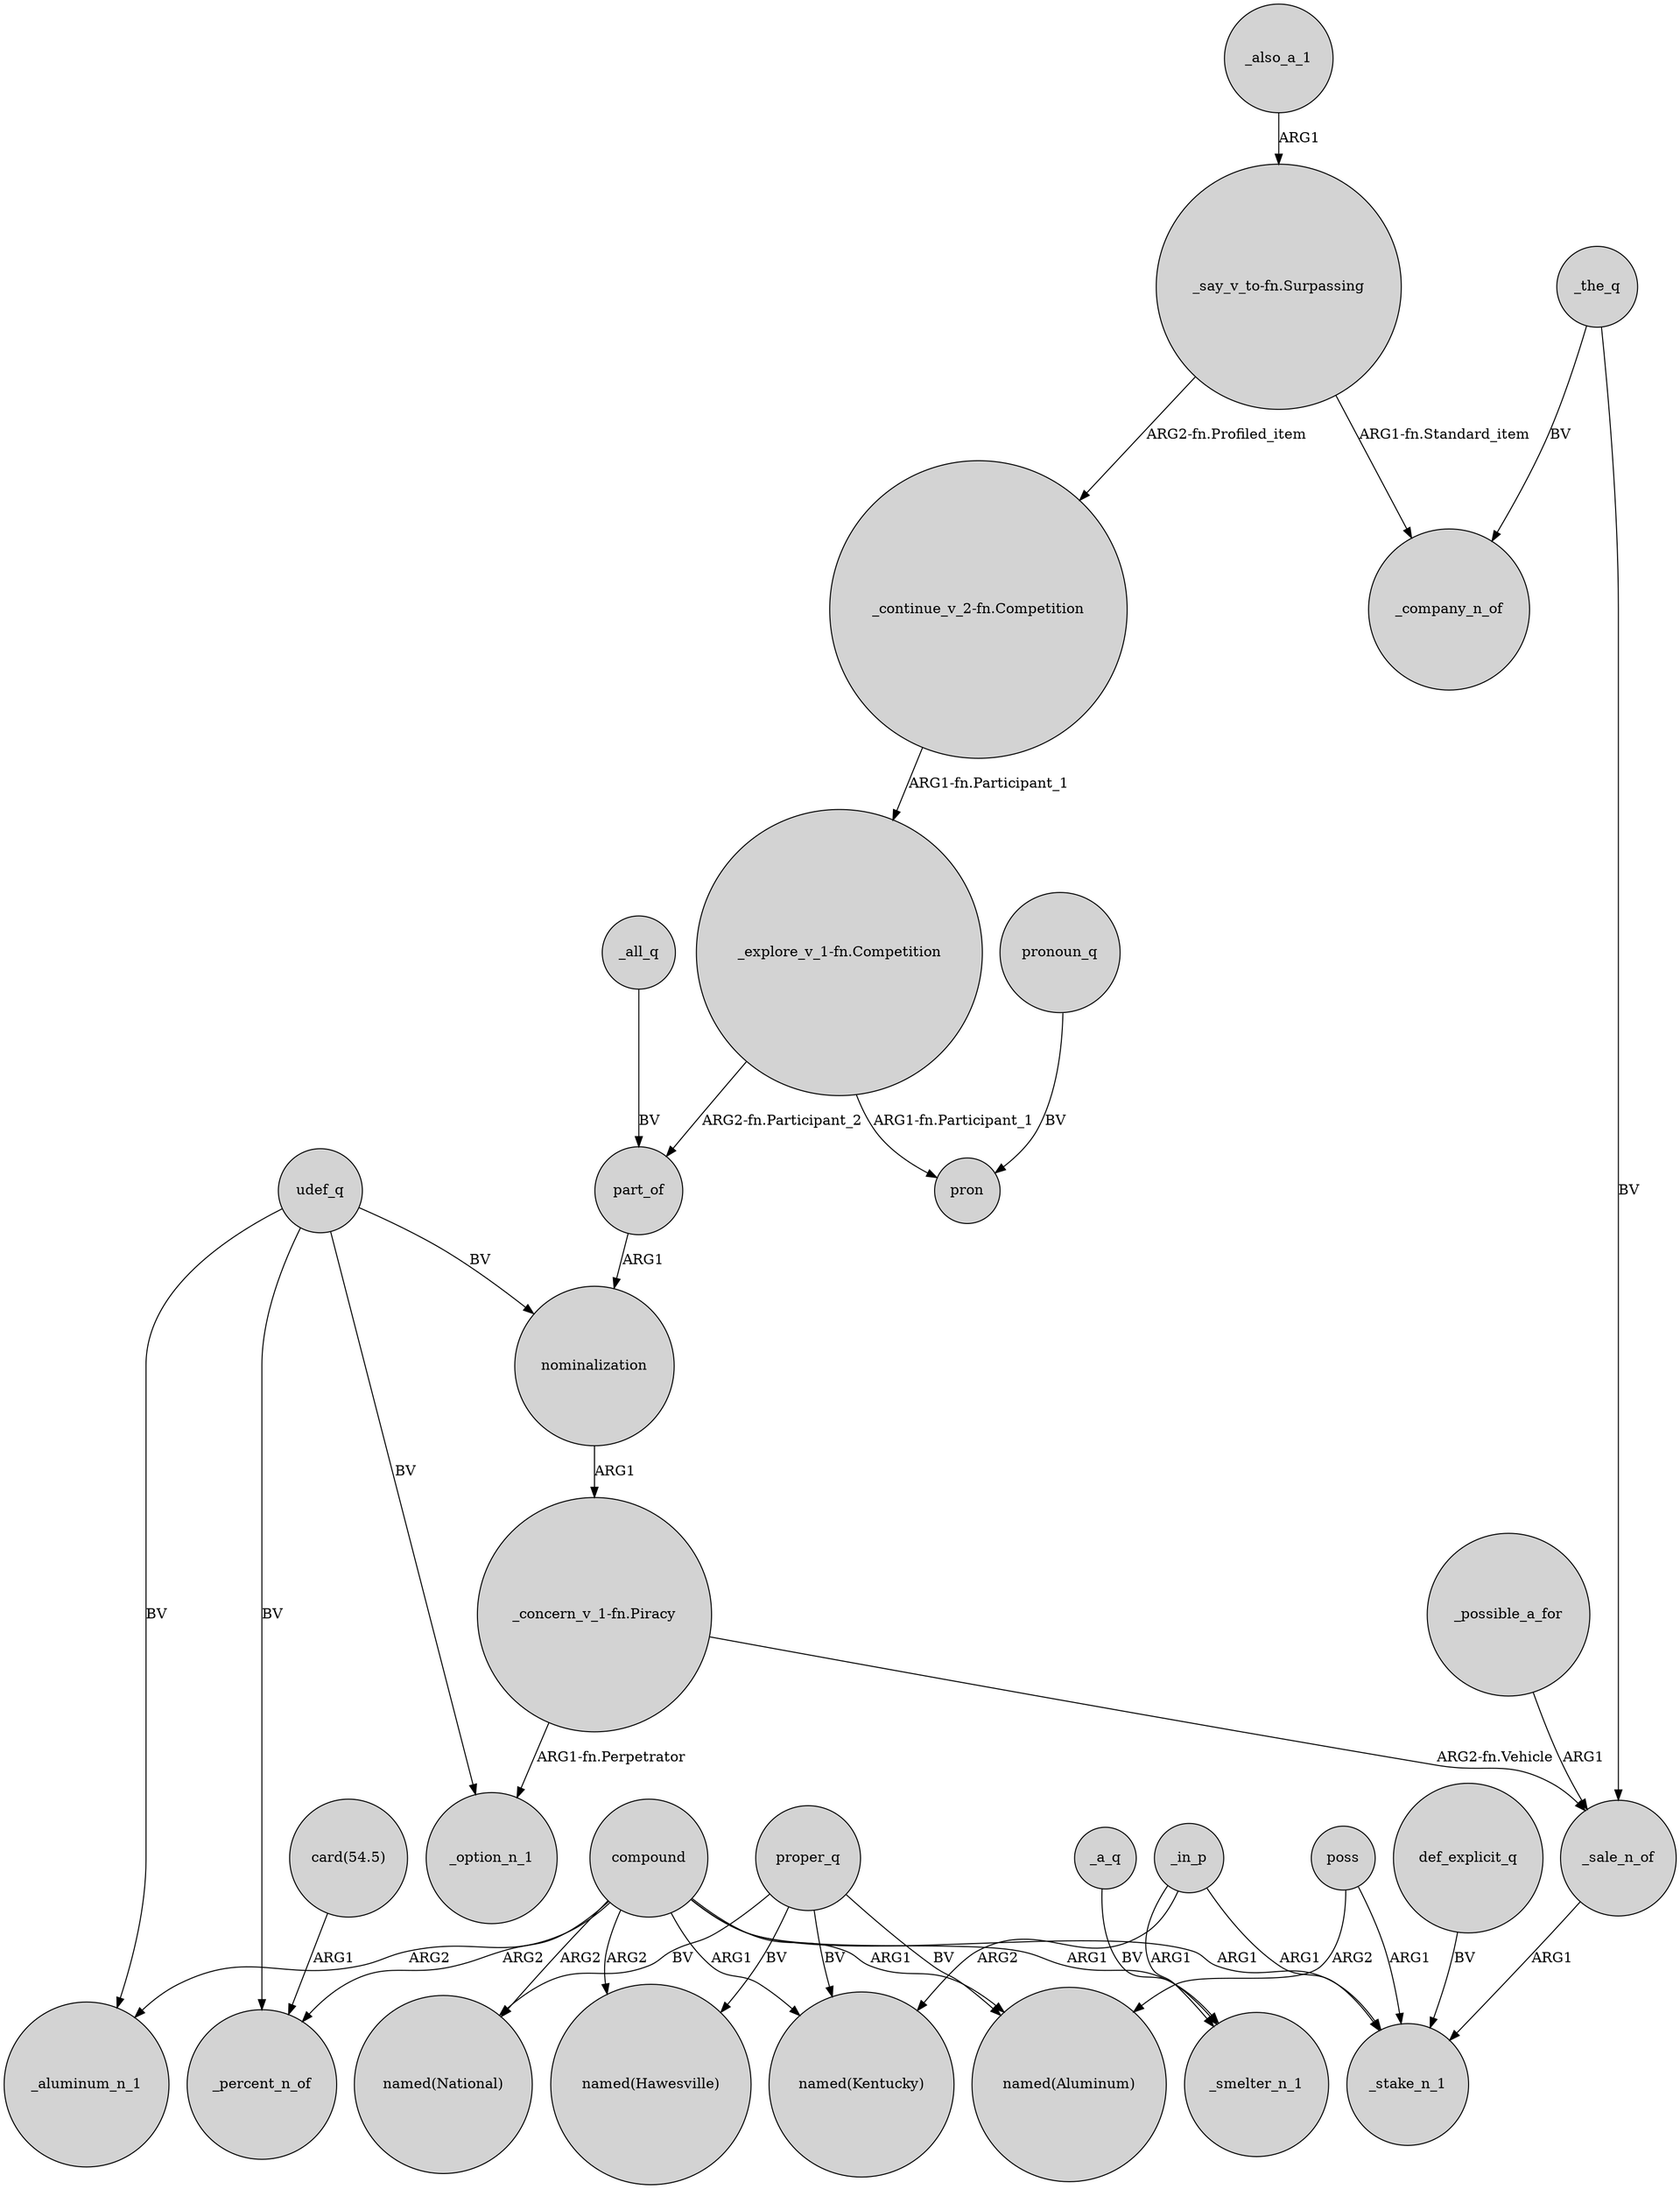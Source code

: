 digraph {
	node [shape=circle style=filled]
	"card(54.5)" -> _percent_n_of [label=ARG1]
	proper_q -> "named(Aluminum)" [label=BV]
	"_concern_v_1-fn.Piracy" -> _sale_n_of [label="ARG2-fn.Vehicle"]
	"_say_v_to-fn.Surpassing" -> _company_n_of [label="ARG1-fn.Standard_item"]
	_possible_a_for -> _sale_n_of [label=ARG1]
	_a_q -> _smelter_n_1 [label=BV]
	udef_q -> _option_n_1 [label=BV]
	udef_q -> nominalization [label=BV]
	compound -> _aluminum_n_1 [label=ARG2]
	_sale_n_of -> _stake_n_1 [label=ARG1]
	compound -> "named(National)" [label=ARG2]
	"_continue_v_2-fn.Competition" -> "_explore_v_1-fn.Competition" [label="ARG1-fn.Participant_1"]
	_all_q -> part_of [label=BV]
	"_say_v_to-fn.Surpassing" -> "_continue_v_2-fn.Competition" [label="ARG2-fn.Profiled_item"]
	compound -> "named(Kentucky)" [label=ARG1]
	pronoun_q -> pron [label=BV]
	_in_p -> _smelter_n_1 [label=ARG1]
	udef_q -> _percent_n_of [label=BV]
	compound -> "named(Hawesville)" [label=ARG2]
	compound -> "named(Aluminum)" [label=ARG1]
	compound -> _stake_n_1 [label=ARG1]
	part_of -> nominalization [label=ARG1]
	compound -> _percent_n_of [label=ARG2]
	proper_q -> "named(Kentucky)" [label=BV]
	def_explicit_q -> _stake_n_1 [label=BV]
	compound -> _smelter_n_1 [label=ARG1]
	udef_q -> _aluminum_n_1 [label=BV]
	"_explore_v_1-fn.Competition" -> part_of [label="ARG2-fn.Participant_2"]
	proper_q -> "named(National)" [label=BV]
	"_explore_v_1-fn.Competition" -> pron [label="ARG1-fn.Participant_1"]
	nominalization -> "_concern_v_1-fn.Piracy" [label=ARG1]
	_the_q -> _sale_n_of [label=BV]
	_the_q -> _company_n_of [label=BV]
	_in_p -> _stake_n_1 [label=ARG1]
	proper_q -> "named(Hawesville)" [label=BV]
	_also_a_1 -> "_say_v_to-fn.Surpassing" [label=ARG1]
	_in_p -> "named(Kentucky)" [label=ARG2]
	poss -> _stake_n_1 [label=ARG1]
	poss -> "named(Aluminum)" [label=ARG2]
	"_concern_v_1-fn.Piracy" -> _option_n_1 [label="ARG1-fn.Perpetrator"]
}
